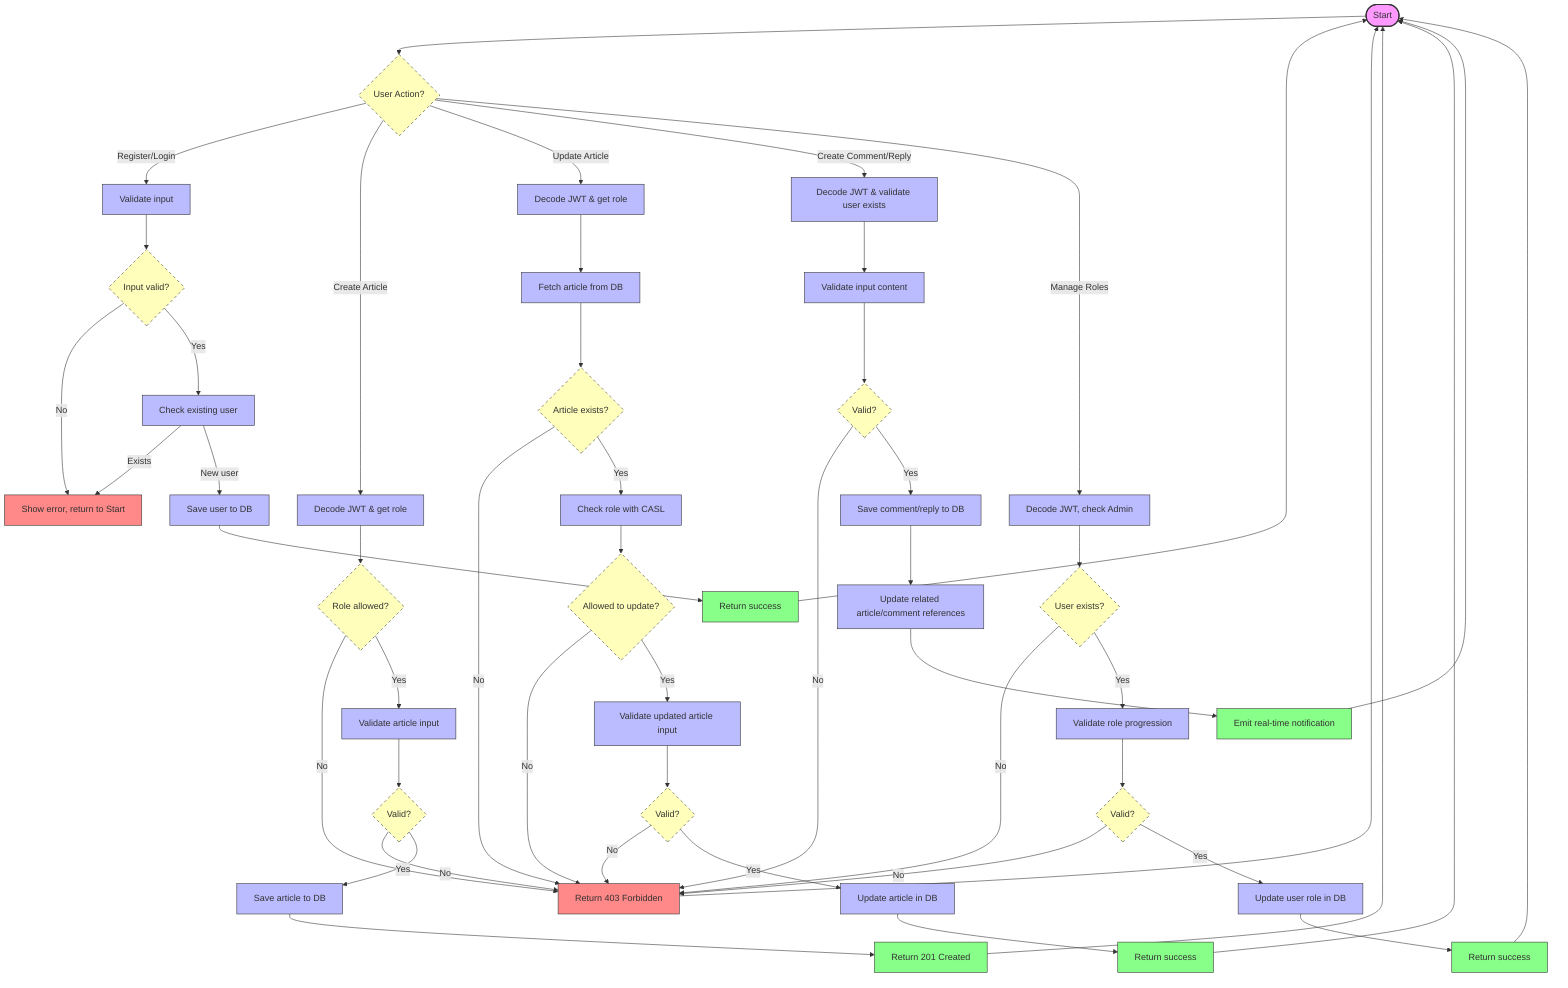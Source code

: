 flowchart TD
    %% Start
    A([Start]):::start --> B{User Action?}:::decision

    %% Registration/Login
    B --> |Register/Login| C[Validate input]:::action
    C --> D{Input valid?}:::decision
    D --> |No| E[Show error, return to Start]:::error
    D --> |Yes| F[Check existing user]:::action
    F --> |Exists| E
    F --> |New user| G[Save user to DB]:::action --> H[Return success]:::success

    %% Article Creation
    B --> |Create Article| I[Decode JWT & get role]:::action
    I --> J{Role allowed?}:::decision
    J --> |No| K[Return 403 Forbidden]:::error
    J --> |Yes| L[Validate article input]:::action
    L --> M{Valid?}:::decision
    M --> |No| K
    M --> |Yes| N[Save article to DB]:::action --> O[Return 201 Created]:::success

    %% Article Update
    B --> |Update Article| AP[Decode JWT & get role]:::action
    AP --> AQ[Fetch article from DB]:::action
    AQ --> AR{Article exists?}:::decision
    AR --> |No| K
    AR --> |Yes| AS[Check role with CASL]:::action
    AS --> AT{Allowed to update?}:::decision
    AT --> |No| K
    AT --> |Yes| AU[Validate updated article input]:::action
    AU --> AV{Valid?}:::decision
    AV --> |No| K
    AV --> |Yes| AW[Update article in DB]:::action --> AX[Return success]:::success

    %% Comment / Reply
    B --> |Create Comment/Reply| P[Decode JWT & validate user exists]:::action
    P --> Q[Validate input content]:::action
    Q --> R{Valid?}:::decision
    R --> |No| K
    R --> |Yes| S[Save comment/reply to DB]:::action
    S --> T[Update related article/comment references]:::action
    T --> U[Emit real-time notification]:::success

    %% Manage User Roles (Admin)
    B --> |Manage Roles| V[Decode JWT, check Admin]:::action
    V --> W{User exists?}:::decision
    W --> |No| K
    W --> |Yes| X[Validate role progression]:::action
    X --> Y{Valid?}:::decision
    Y --> |No| K
    Y --> |Yes| Z[Update user role in DB]:::action --> AA[Return success]:::success

    %% End
    K --> A
    H --> A
    O --> A
    AX --> A
    U --> A
    AA --> A

    %% Styles
    classDef start fill:#f9f,stroke:#333,stroke-width:2px;
    classDef action fill:#bbf,stroke:#333,stroke-width:1px;
    classDef decision fill:#ffb,stroke:#333,stroke-width:1px,stroke-dasharray: 5 5;
    classDef error fill:#f88,stroke:#333,stroke-width:1px;
    classDef success fill:#8f8,stroke:#333,stroke-width:1px;